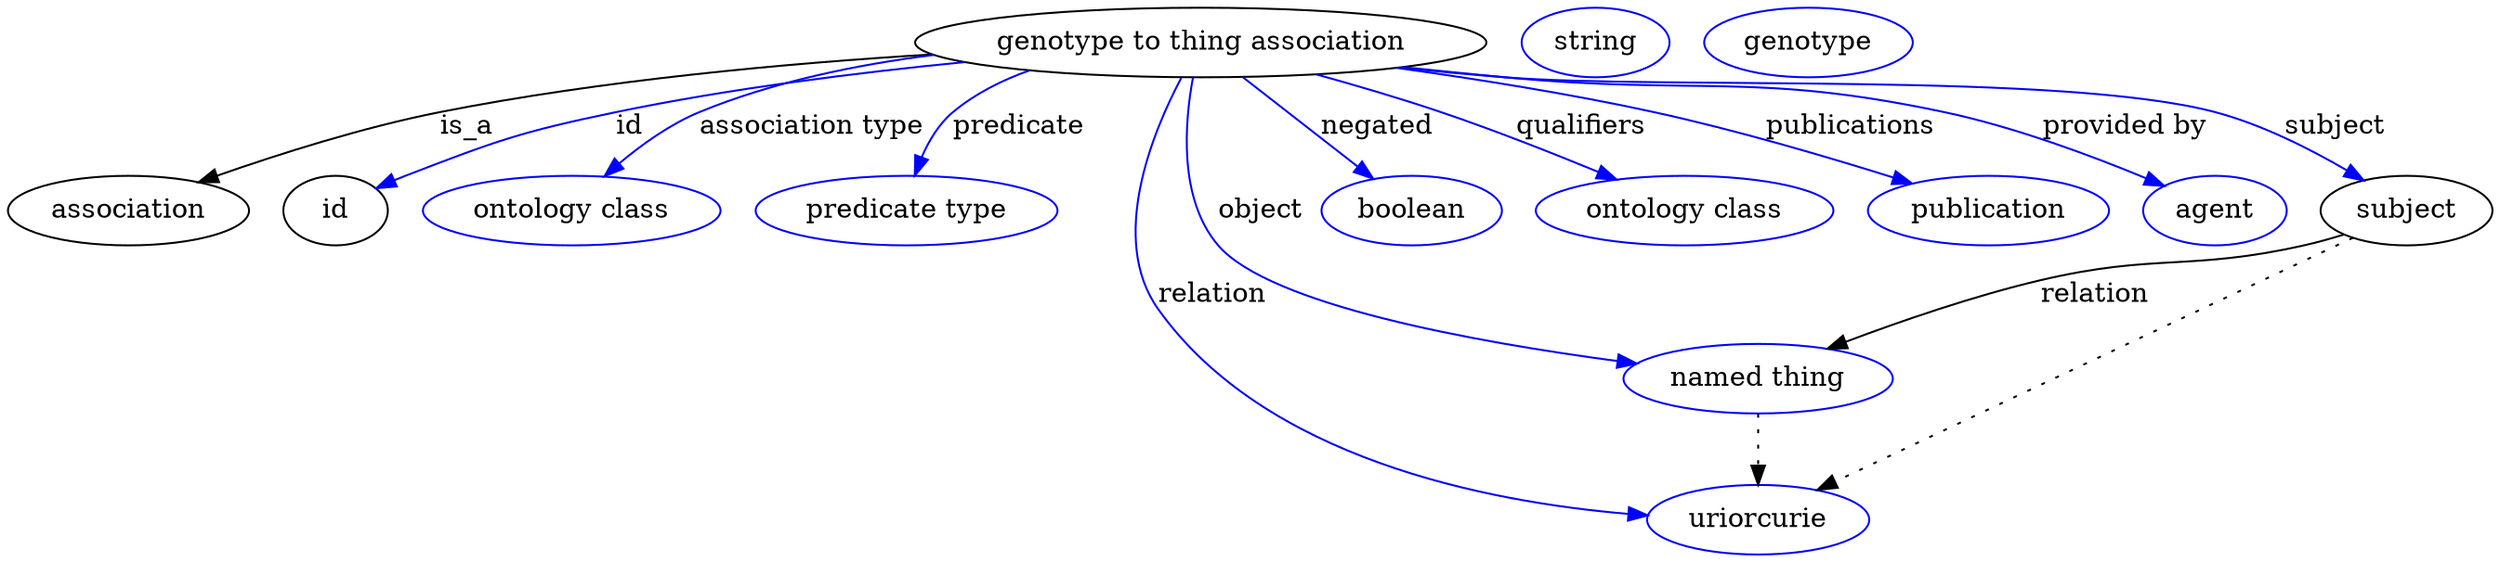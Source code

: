 digraph {
	graph [bb="0,0,1081.8,283"];
	node [label="\N"];
	"genotype to thing association"	 [height=0.5,
		label="genotype to thing association",
		pos="526.05,265",
		width=3.1775];
	association	 [height=0.5,
		pos="50.046,178",
		width=1.3902];
	"genotype to thing association" -> association	 [label=is_a,
		lp="211.05,221.5",
		pos="e,83.109,191.57 417.9,258.99 353.97,253.96 271.75,244.95 200.05,229 163.02,220.76 122.35,206.6 92.715,195.29"];
	id	 [height=0.5,
		pos="145.05,178",
		width=0.75];
	"genotype to thing association" -> id	 [color=blue,
		label=id,
		lp="280.55,221.5",
		pos="e,166.54,189.3 428.66,255.52 381.8,249.82 325.07,241.25 275.05,229 232.04,218.47 221.82,213.27 181.05,196 179.26,195.24 177.44,194.44 \
175.61,193.61",
		style=solid];
	"association type"	 [color=blue,
		height=0.5,
		label="ontology class",
		pos="252.05,178",
		width=1.7151];
	"genotype to thing association" -> "association type"	 [color=blue,
		label="association type",
		lp="357.05,221.5",
		pos="e,267.95,195.44 433.93,254.27 386.64,247.8 334.55,238.91 313.05,229 299.12,222.58 285.8,212.14 275.18,202.36",
		style=solid];
	predicate	 [color=blue,
		height=0.5,
		label="predicate type",
		pos="392.05,178",
		width=1.679];
	"genotype to thing association" -> predicate	 [color=blue,
		label=predicate,
		lp="441.05,221.5",
		pos="e,396.67,196.29 454.34,250.89 440.52,245.72 426.96,238.65 416.05,229 409.09,222.85 403.99,214.26 400.33,205.87",
		style=solid];
	object	 [color=blue,
		height=0.5,
		label="named thing",
		pos="763.05,91",
		width=1.5346];
	"genotype to thing association" -> object	 [color=blue,
		label=object,
		lp="552.05,178",
		pos="e,713.79,99.293 521.98,246.8 518.01,223.89 515.11,184.59 535.05,160 556.34,133.73 643.47,112.87 703.64,101.22",
		style=solid];
	relation	 [color=blue,
		height=0.5,
		label=uriorcurie,
		pos="763.05,18",
		width=1.2638];
	"genotype to thing association" -> relation	 [color=blue,
		label=relation,
		lp="536.05,134.5",
		pos="e,718.78,22.974 518.01,246.72 506.95,218.52 491,163.83 515.05,127 557.82,61.478 649.74,35.083 708.87,24.633",
		style=solid];
	negated	 [color=blue,
		height=0.5,
		label=boolean,
		pos="616.05,178",
		width=1.0652];
	"genotype to thing association" -> negated	 [color=blue,
		label=negated,
		lp="598.55,221.5",
		pos="e,599.24,194.24 544.69,246.97 558.37,233.75 577.07,215.68 591.89,201.35",
		style=solid];
	qualifiers	 [color=blue,
		height=0.5,
		label="ontology class",
		pos="734.05,178",
		width=1.7151];
	"genotype to thing association" -> qualifiers	 [color=blue,
		label=qualifiers,
		lp="684.05,221.5",
		pos="e,702.11,193.65 573.21,248.56 589.43,242.67 607.64,235.8 624.05,229 647.15,219.42 672.5,207.75 693.03,197.99",
		style=solid];
	publications	 [color=blue,
		height=0.5,
		label=publication,
		pos="864.05,178",
		width=1.3902];
	"genotype to thing association" -> publications	 [color=blue,
		label=publications,
		lp="798.55,221.5",
		pos="e,829.61,191.23 606.64,252.1 640.11,246.09 679.19,238.22 714.05,229 750.24,219.43 790.35,205.62 819.98,194.78",
		style=solid];
	"provided by"	 [color=blue,
		height=0.5,
		label=agent,
		pos="962.05,178",
		width=0.83048];
	"genotype to thing association" -> "provided by"	 [color=blue,
		label="provided by",
		lp="915.05,221.5",
		pos="e,939.07,189.84 608.01,252.43 621.7,250.5 635.76,248.61 649.05,247 731.93,236.95 754.73,247.97 836.05,229 869.12,221.28 904.82,206.13 \
929.75,194.33",
		style=solid];
	subject	 [height=0.5,
		pos="1046,178",
		width=0.99297];
	"genotype to thing association" -> subject	 [color=blue,
		label=subject,
		lp="1006.5,221.5",
		pos="e,1025.2,192.81 606.64,252.19 620.75,250.24 635.31,248.41 649.05,247 716.14,240.11 887.19,247.53 952.05,229 975,222.44 998.61,209.61 \
1016.4,198.45",
		style=solid];
	association_id	 [color=blue,
		height=0.5,
		label=string,
		pos="689.05,265",
		width=0.84854];
	object -> relation	 [pos="e,763.05,36.09 763.05,72.955 763.05,64.883 763.05,55.176 763.05,46.182",
		style=dotted];
	subject -> object	 [label=relation,
		lp="911.05,134.5",
		pos="e,794.47,105.89 1018.8,165.98 1013,163.75 1006.9,161.62 1001,160 952.89,146.64 938.2,155.39 890.05,142 860.44,133.76 828.33,120.83 \
803.81,110.05"];
	subject -> relation	 [pos="e,789.15,32.759 1021.9,164.36 971.8,136.02 856.26,70.7 797.99,37.757",
		style=dotted];
	"genotype to thing association_subject"	 [color=blue,
		height=0.5,
		label=genotype,
		pos="780.05,265",
		width=1.1916];
}
